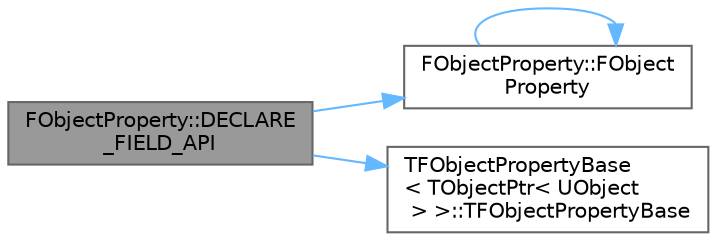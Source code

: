 digraph "FObjectProperty::DECLARE_FIELD_API"
{
 // INTERACTIVE_SVG=YES
 // LATEX_PDF_SIZE
  bgcolor="transparent";
  edge [fontname=Helvetica,fontsize=10,labelfontname=Helvetica,labelfontsize=10];
  node [fontname=Helvetica,fontsize=10,shape=box,height=0.2,width=0.4];
  rankdir="LR";
  Node1 [id="Node000001",label="FObjectProperty::DECLARE\l_FIELD_API",height=0.2,width=0.4,color="gray40", fillcolor="grey60", style="filled", fontcolor="black",tooltip=" "];
  Node1 -> Node2 [id="edge1_Node000001_Node000002",color="steelblue1",style="solid",tooltip=" "];
  Node2 [id="Node000002",label="FObjectProperty::FObject\lProperty",height=0.2,width=0.4,color="grey40", fillcolor="white", style="filled",URL="$df/df7/classFObjectProperty.html#a79f50826f1ed2f3d8062c2a5e8484f55",tooltip="Constructor used for constructing compiled in properties."];
  Node2 -> Node2 [id="edge2_Node000002_Node000002",color="steelblue1",style="solid",tooltip=" "];
  Node1 -> Node3 [id="edge3_Node000001_Node000003",color="steelblue1",style="solid",tooltip=" "];
  Node3 [id="Node000003",label="TFObjectPropertyBase\l\< TObjectPtr\< UObject\l \> \>::TFObjectPropertyBase",height=0.2,width=0.4,color="grey40", fillcolor="white", style="filled",URL="$d3/d06/classTFObjectPropertyBase.html#ac69b85ad158fd73d18ec56f1b5574da4",tooltip=" "];
}
